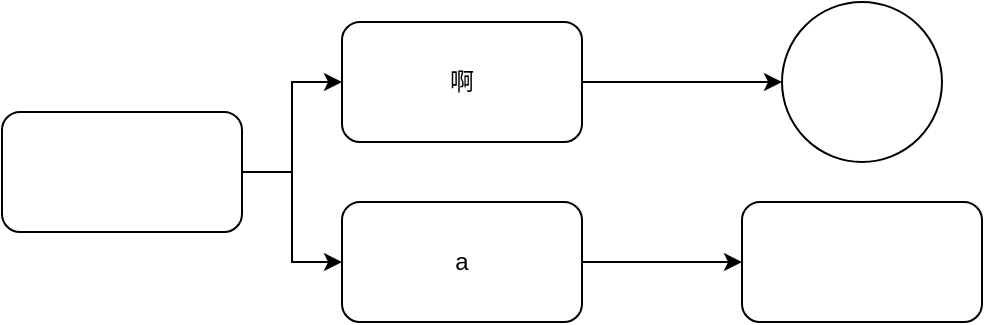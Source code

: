 <mxfile version="23.1.6" type="github">
  <diagram name="第 1 页" id="XLUonS76VBUt7XFiPrHf">
    <mxGraphModel dx="1434" dy="746" grid="1" gridSize="10" guides="1" tooltips="1" connect="1" arrows="1" fold="1" page="1" pageScale="1" pageWidth="827" pageHeight="1169" math="0" shadow="0">
      <root>
        <mxCell id="0" />
        <mxCell id="1" parent="0" />
        <mxCell id="sFn-97-QEMHoNcPlHYLr-3" style="edgeStyle=orthogonalEdgeStyle;rounded=0;orthogonalLoop=1;jettySize=auto;html=1;exitX=1;exitY=0.5;exitDx=0;exitDy=0;entryX=0;entryY=0.5;entryDx=0;entryDy=0;" parent="1" source="sFn-97-QEMHoNcPlHYLr-1" target="sFn-97-QEMHoNcPlHYLr-2" edge="1">
          <mxGeometry relative="1" as="geometry" />
        </mxCell>
        <mxCell id="sFn-97-QEMHoNcPlHYLr-5" style="edgeStyle=orthogonalEdgeStyle;rounded=0;orthogonalLoop=1;jettySize=auto;html=1;entryX=0;entryY=0.5;entryDx=0;entryDy=0;" parent="1" source="sFn-97-QEMHoNcPlHYLr-1" target="sFn-97-QEMHoNcPlHYLr-4" edge="1">
          <mxGeometry relative="1" as="geometry" />
        </mxCell>
        <mxCell id="sFn-97-QEMHoNcPlHYLr-1" value="" style="rounded=1;whiteSpace=wrap;html=1;" parent="1" vertex="1">
          <mxGeometry x="50" y="280" width="120" height="60" as="geometry" />
        </mxCell>
        <mxCell id="8H_mzDE4zb5dVnM0y8r6-4" value="" style="edgeStyle=orthogonalEdgeStyle;rounded=0;orthogonalLoop=1;jettySize=auto;html=1;" edge="1" parent="1" source="sFn-97-QEMHoNcPlHYLr-2" target="8H_mzDE4zb5dVnM0y8r6-3">
          <mxGeometry relative="1" as="geometry" />
        </mxCell>
        <mxCell id="sFn-97-QEMHoNcPlHYLr-2" value="啊" style="rounded=1;whiteSpace=wrap;html=1;" parent="1" vertex="1">
          <mxGeometry x="220" y="235" width="120" height="60" as="geometry" />
        </mxCell>
        <mxCell id="8H_mzDE4zb5dVnM0y8r6-2" value="" style="edgeStyle=orthogonalEdgeStyle;rounded=0;orthogonalLoop=1;jettySize=auto;html=1;" edge="1" parent="1" source="sFn-97-QEMHoNcPlHYLr-4" target="8H_mzDE4zb5dVnM0y8r6-1">
          <mxGeometry relative="1" as="geometry" />
        </mxCell>
        <mxCell id="sFn-97-QEMHoNcPlHYLr-4" value="a" style="rounded=1;whiteSpace=wrap;html=1;" parent="1" vertex="1">
          <mxGeometry x="220" y="325" width="120" height="60" as="geometry" />
        </mxCell>
        <mxCell id="8H_mzDE4zb5dVnM0y8r6-1" value="" style="whiteSpace=wrap;html=1;rounded=1;" vertex="1" parent="1">
          <mxGeometry x="420" y="325" width="120" height="60" as="geometry" />
        </mxCell>
        <mxCell id="8H_mzDE4zb5dVnM0y8r6-3" value="" style="ellipse;whiteSpace=wrap;html=1;rounded=1;" vertex="1" parent="1">
          <mxGeometry x="440" y="225" width="80" height="80" as="geometry" />
        </mxCell>
      </root>
    </mxGraphModel>
  </diagram>
</mxfile>
